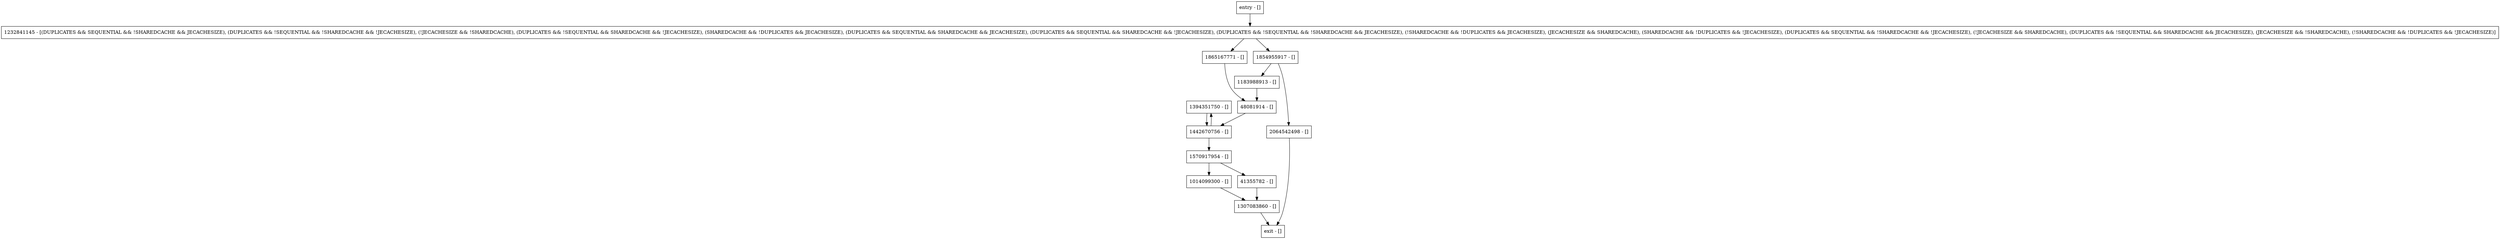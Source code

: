 digraph <init> {
node [shape=record];
1394351750 [label="1394351750 - []"];
1014099300 [label="1014099300 - []"];
41355782 [label="41355782 - []"];
1570917954 [label="1570917954 - []"];
1865167771 [label="1865167771 - []"];
1307083860 [label="1307083860 - []"];
1183988913 [label="1183988913 - []"];
1442670756 [label="1442670756 - []"];
2064542498 [label="2064542498 - []"];
entry [label="entry - []"];
exit [label="exit - []"];
48081914 [label="48081914 - []"];
1854955917 [label="1854955917 - []"];
1232841145 [label="1232841145 - [(DUPLICATES && SEQUENTIAL && !SHAREDCACHE && JECACHESIZE), (DUPLICATES && !SEQUENTIAL && !SHAREDCACHE && !JECACHESIZE), (!JECACHESIZE && !SHAREDCACHE), (DUPLICATES && !SEQUENTIAL && SHAREDCACHE && !JECACHESIZE), (SHAREDCACHE && !DUPLICATES && JECACHESIZE), (DUPLICATES && SEQUENTIAL && SHAREDCACHE && JECACHESIZE), (DUPLICATES && SEQUENTIAL && SHAREDCACHE && !JECACHESIZE), (DUPLICATES && !SEQUENTIAL && !SHAREDCACHE && JECACHESIZE), (!SHAREDCACHE && !DUPLICATES && JECACHESIZE), (JECACHESIZE && SHAREDCACHE), (SHAREDCACHE && !DUPLICATES && !JECACHESIZE), (DUPLICATES && SEQUENTIAL && !SHAREDCACHE && !JECACHESIZE), (!JECACHESIZE && SHAREDCACHE), (DUPLICATES && !SEQUENTIAL && SHAREDCACHE && JECACHESIZE), (JECACHESIZE && !SHAREDCACHE), (!SHAREDCACHE && !DUPLICATES && !JECACHESIZE)]"];
entry;
exit;
1394351750 -> 1442670756;
1014099300 -> 1307083860;
41355782 -> 1307083860;
1570917954 -> 1014099300;
1570917954 -> 41355782;
1865167771 -> 48081914;
1307083860 -> exit;
1183988913 -> 48081914;
1442670756 -> 1394351750;
1442670756 -> 1570917954;
2064542498 -> exit;
entry -> 1232841145;
48081914 -> 1442670756;
1854955917 -> 1183988913;
1854955917 -> 2064542498;
1232841145 -> 1865167771;
1232841145 -> 1854955917;
}
